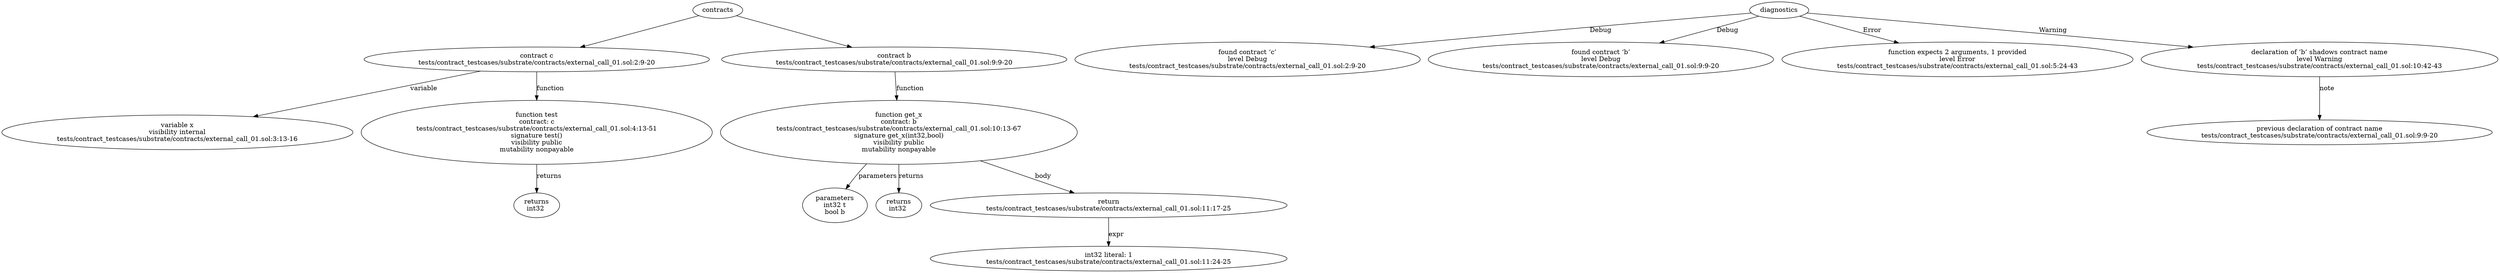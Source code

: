 strict digraph "tests/contract_testcases/substrate/contracts/external_call_01.sol" {
	contract [label="contract c\ntests/contract_testcases/substrate/contracts/external_call_01.sol:2:9-20"]
	var [label="variable x\nvisibility internal\ntests/contract_testcases/substrate/contracts/external_call_01.sol:3:13-16"]
	test [label="function test\ncontract: c\ntests/contract_testcases/substrate/contracts/external_call_01.sol:4:13-51\nsignature test()\nvisibility public\nmutability nonpayable"]
	returns [label="returns\nint32 "]
	contract_5 [label="contract b\ntests/contract_testcases/substrate/contracts/external_call_01.sol:9:9-20"]
	get_x [label="function get_x\ncontract: b\ntests/contract_testcases/substrate/contracts/external_call_01.sol:10:13-67\nsignature get_x(int32,bool)\nvisibility public\nmutability nonpayable"]
	parameters [label="parameters\nint32 t\nbool b"]
	returns_8 [label="returns\nint32 "]
	return [label="return\ntests/contract_testcases/substrate/contracts/external_call_01.sol:11:17-25"]
	number_literal [label="int32 literal: 1\ntests/contract_testcases/substrate/contracts/external_call_01.sol:11:24-25"]
	diagnostic [label="found contract ‘c’\nlevel Debug\ntests/contract_testcases/substrate/contracts/external_call_01.sol:2:9-20"]
	diagnostic_13 [label="found contract ‘b’\nlevel Debug\ntests/contract_testcases/substrate/contracts/external_call_01.sol:9:9-20"]
	diagnostic_14 [label="function expects 2 arguments, 1 provided\nlevel Error\ntests/contract_testcases/substrate/contracts/external_call_01.sol:5:24-43"]
	diagnostic_15 [label="declaration of ‘b’ shadows contract name\nlevel Warning\ntests/contract_testcases/substrate/contracts/external_call_01.sol:10:42-43"]
	note [label="previous declaration of contract name\ntests/contract_testcases/substrate/contracts/external_call_01.sol:9:9-20"]
	contracts -> contract
	contract -> var [label="variable"]
	contract -> test [label="function"]
	test -> returns [label="returns"]
	contracts -> contract_5
	contract_5 -> get_x [label="function"]
	get_x -> parameters [label="parameters"]
	get_x -> returns_8 [label="returns"]
	get_x -> return [label="body"]
	return -> number_literal [label="expr"]
	diagnostics -> diagnostic [label="Debug"]
	diagnostics -> diagnostic_13 [label="Debug"]
	diagnostics -> diagnostic_14 [label="Error"]
	diagnostics -> diagnostic_15 [label="Warning"]
	diagnostic_15 -> note [label="note"]
}
